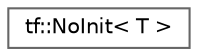 digraph "类继承关系图"
{
 // LATEX_PDF_SIZE
  bgcolor="transparent";
  edge [fontname=Helvetica,fontsize=10,labelfontname=Helvetica,labelfontsize=10];
  node [fontname=Helvetica,fontsize=10,shape=box,height=0.2,width=0.4];
  rankdir="LR";
  Node0 [id="Node000000",label="tf::NoInit\< T \>",height=0.2,width=0.4,color="grey40", fillcolor="white", style="filled",URL="$structtf_1_1_no_init.html",tooltip=" "];
}
